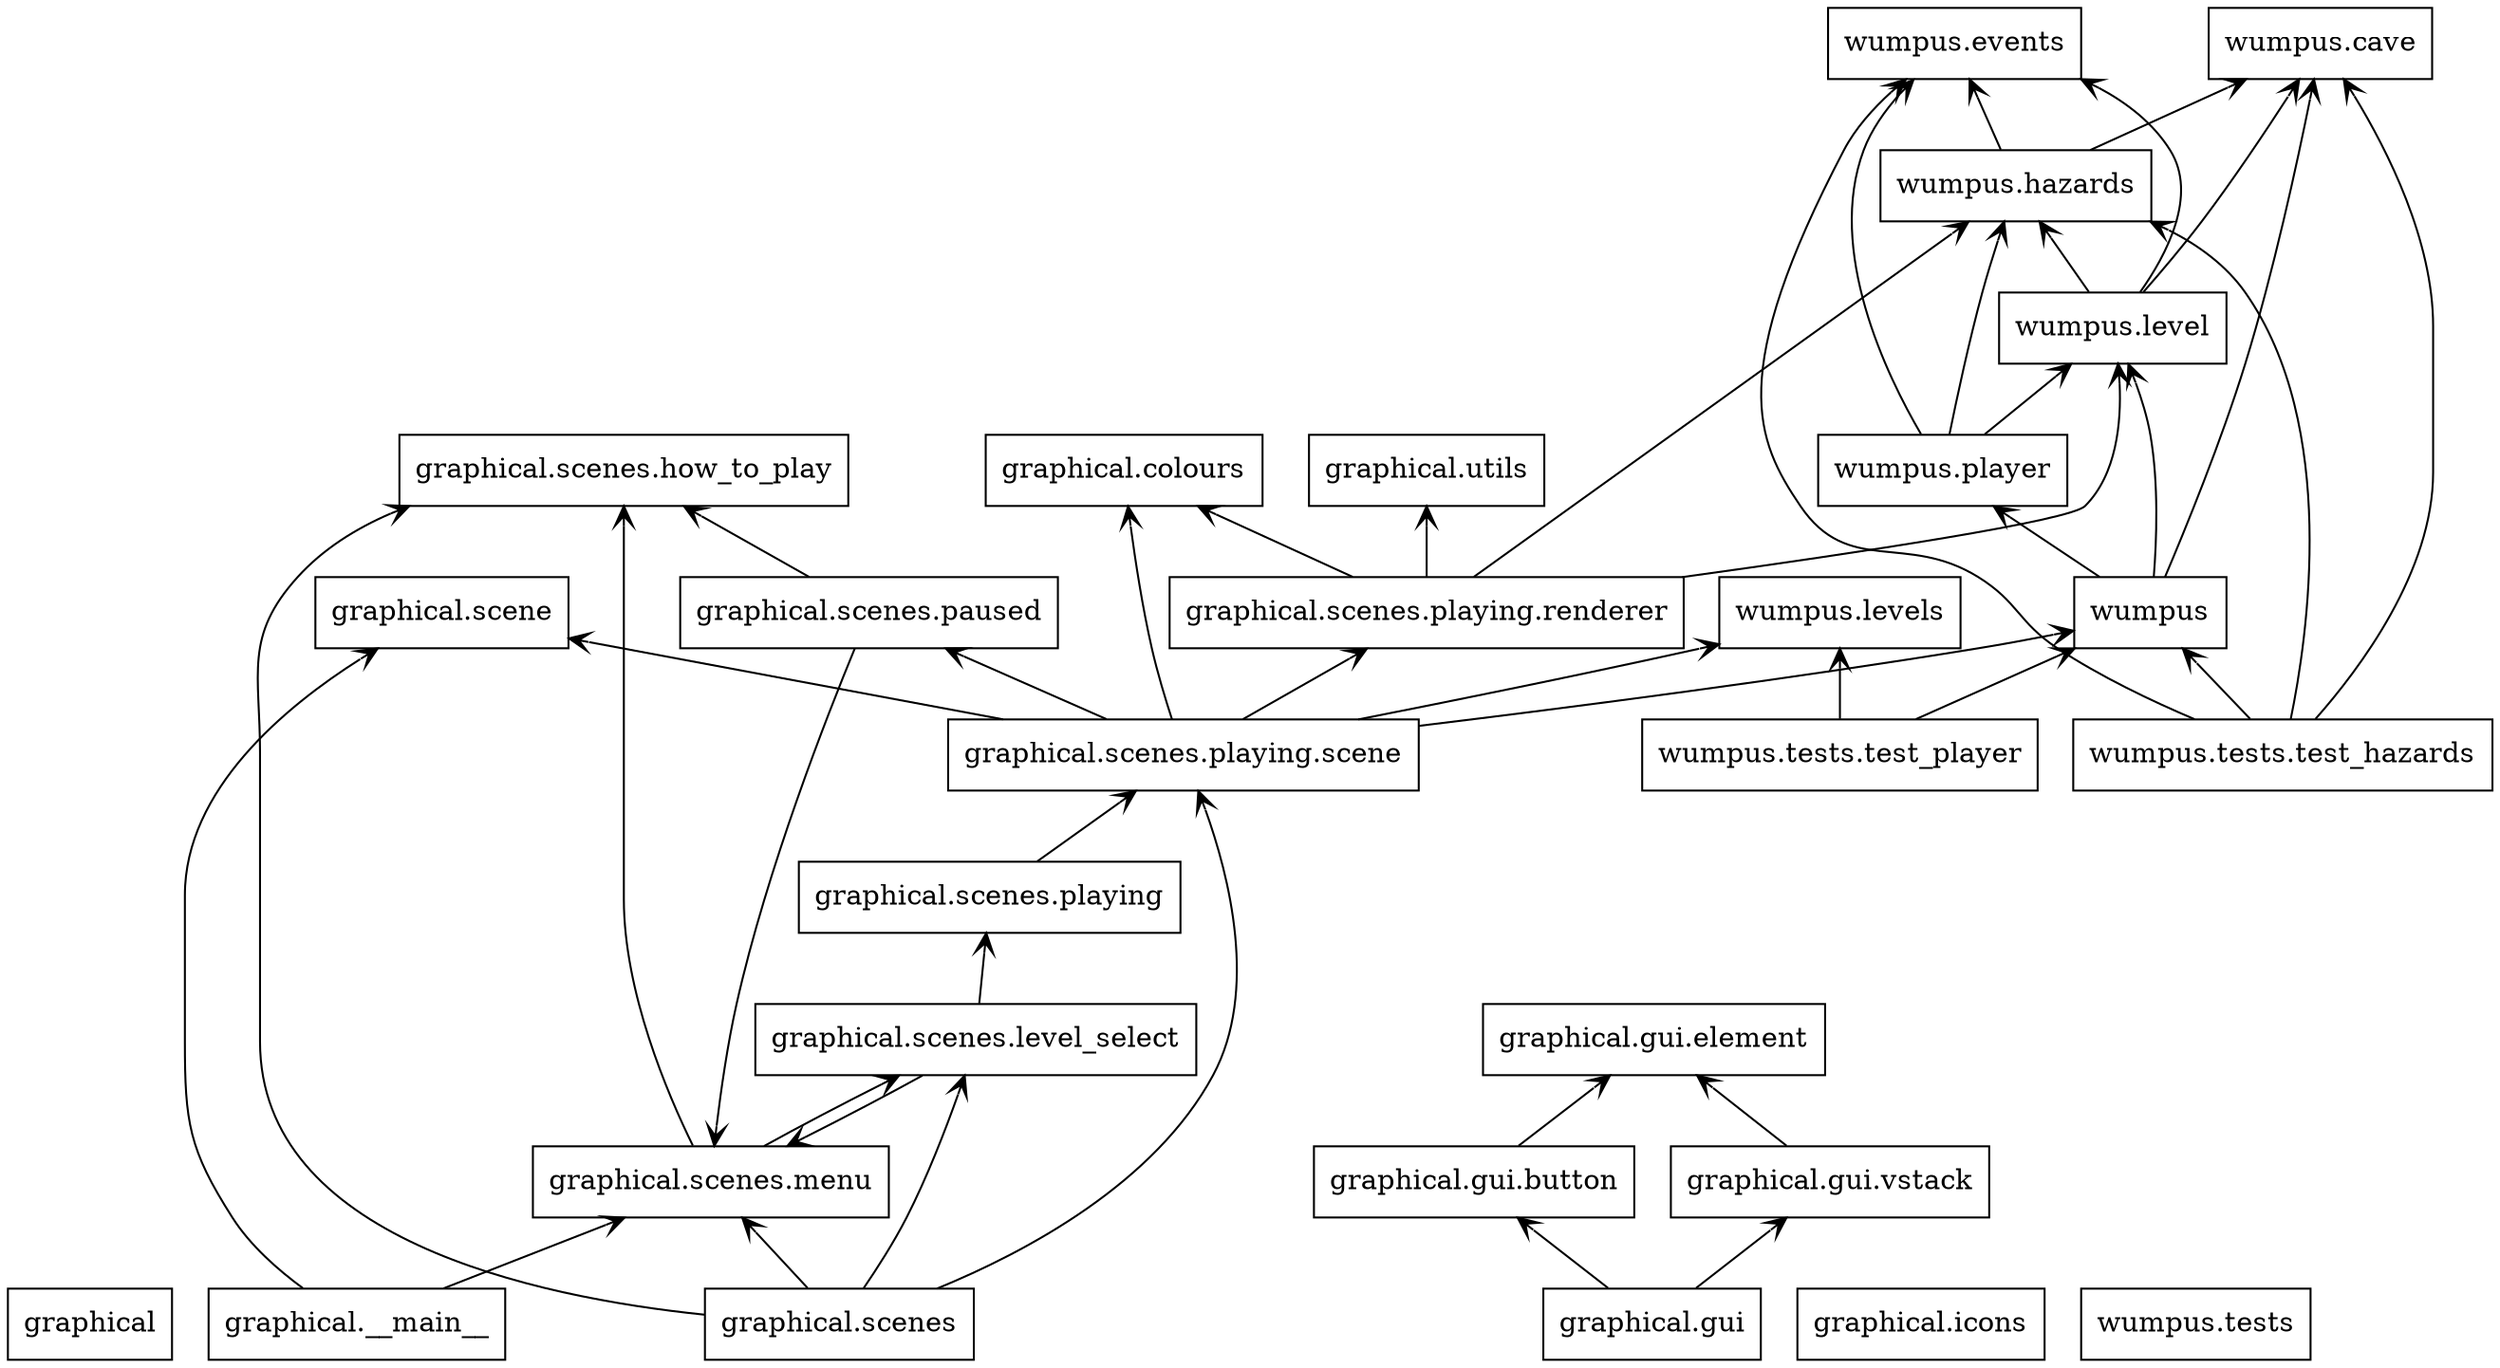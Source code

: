 digraph "packages" {
rankdir=BT
charset="utf-8"
"graphical" [color="black", label=<graphical>, shape="box", style="solid"];
"graphical.__main__" [color="black", label=<graphical.__main__>, shape="box", style="solid"];
"graphical.colours" [color="black", label=<graphical.colours>, shape="box", style="solid"];
"graphical.gui" [color="black", label=<graphical.gui>, shape="box", style="solid"];
"graphical.gui.button" [color="black", label=<graphical.gui.button>, shape="box", style="solid"];
"graphical.gui.element" [color="black", label=<graphical.gui.element>, shape="box", style="solid"];
"graphical.gui.vstack" [color="black", label=<graphical.gui.vstack>, shape="box", style="solid"];
"graphical.icons" [color="black", label=<graphical.icons>, shape="box", style="solid"];
"graphical.scene" [color="black", label=<graphical.scene>, shape="box", style="solid"];
"graphical.scenes" [color="black", label=<graphical.scenes>, shape="box", style="solid"];
"graphical.scenes.how_to_play" [color="black", label=<graphical.scenes.how_to_play>, shape="box", style="solid"];
"graphical.scenes.level_select" [color="black", label=<graphical.scenes.level_select>, shape="box", style="solid"];
"graphical.scenes.menu" [color="black", label=<graphical.scenes.menu>, shape="box", style="solid"];
"graphical.scenes.paused" [color="black", label=<graphical.scenes.paused>, shape="box", style="solid"];
"graphical.scenes.playing" [color="black", label=<graphical.scenes.playing>, shape="box", style="solid"];
"graphical.scenes.playing.renderer" [color="black", label=<graphical.scenes.playing.renderer>, shape="box", style="solid"];
"graphical.scenes.playing.scene" [color="black", label=<graphical.scenes.playing.scene>, shape="box", style="solid"];
"graphical.utils" [color="black", label=<graphical.utils>, shape="box", style="solid"];
"wumpus" [color="black", label=<wumpus>, shape="box", style="solid"];
"wumpus.cave" [color="black", label=<wumpus.cave>, shape="box", style="solid"];
"wumpus.events" [color="black", label=<wumpus.events>, shape="box", style="solid"];
"wumpus.hazards" [color="black", label=<wumpus.hazards>, shape="box", style="solid"];
"wumpus.level" [color="black", label=<wumpus.level>, shape="box", style="solid"];
"wumpus.levels" [color="black", label=<wumpus.levels>, shape="box", style="solid"];
"wumpus.player" [color="black", label=<wumpus.player>, shape="box", style="solid"];
"wumpus.tests" [color="black", label=<wumpus.tests>, shape="box", style="solid"];
"wumpus.tests.test_hazards" [color="black", label=<wumpus.tests.test_hazards>, shape="box", style="solid"];
"wumpus.tests.test_player" [color="black", label=<wumpus.tests.test_player>, shape="box", style="solid"];
"graphical.__main__" -> "graphical.scene" [arrowhead="open", arrowtail="none"];
"graphical.__main__" -> "graphical.scenes.menu" [arrowhead="open", arrowtail="none"];
"graphical.gui" -> "graphical.gui.button" [arrowhead="open", arrowtail="none"];
"graphical.gui" -> "graphical.gui.vstack" [arrowhead="open", arrowtail="none"];
"graphical.gui.button" -> "graphical.gui.element" [arrowhead="open", arrowtail="none"];
"graphical.gui.vstack" -> "graphical.gui.element" [arrowhead="open", arrowtail="none"];
"graphical.scenes" -> "graphical.scenes.how_to_play" [arrowhead="open", arrowtail="none"];
"graphical.scenes" -> "graphical.scenes.level_select" [arrowhead="open", arrowtail="none"];
"graphical.scenes" -> "graphical.scenes.menu" [arrowhead="open", arrowtail="none"];
"graphical.scenes" -> "graphical.scenes.playing.scene" [arrowhead="open", arrowtail="none"];
"graphical.scenes.level_select" -> "graphical.scenes.menu" [arrowhead="open", arrowtail="none"];
"graphical.scenes.level_select" -> "graphical.scenes.playing" [arrowhead="open", arrowtail="none"];
"graphical.scenes.menu" -> "graphical.scenes.how_to_play" [arrowhead="open", arrowtail="none"];
"graphical.scenes.menu" -> "graphical.scenes.level_select" [arrowhead="open", arrowtail="none"];
"graphical.scenes.paused" -> "graphical.scenes.how_to_play" [arrowhead="open", arrowtail="none"];
"graphical.scenes.paused" -> "graphical.scenes.menu" [arrowhead="open", arrowtail="none"];
"graphical.scenes.playing" -> "graphical.scenes.playing.scene" [arrowhead="open", arrowtail="none"];
"graphical.scenes.playing.renderer" -> "graphical.colours" [arrowhead="open", arrowtail="none"];
"graphical.scenes.playing.renderer" -> "graphical.utils" [arrowhead="open", arrowtail="none"];
"graphical.scenes.playing.renderer" -> "wumpus.hazards" [arrowhead="open", arrowtail="none"];
"graphical.scenes.playing.renderer" -> "wumpus.level" [arrowhead="open", arrowtail="none"];
"graphical.scenes.playing.scene" -> "graphical.colours" [arrowhead="open", arrowtail="none"];
"graphical.scenes.playing.scene" -> "graphical.scene" [arrowhead="open", arrowtail="none"];
"graphical.scenes.playing.scene" -> "graphical.scenes.paused" [arrowhead="open", arrowtail="none"];
"graphical.scenes.playing.scene" -> "graphical.scenes.playing.renderer" [arrowhead="open", arrowtail="none"];
"graphical.scenes.playing.scene" -> "wumpus" [arrowhead="open", arrowtail="none"];
"graphical.scenes.playing.scene" -> "wumpus.levels" [arrowhead="open", arrowtail="none"];
"wumpus" -> "wumpus.cave" [arrowhead="open", arrowtail="none"];
"wumpus" -> "wumpus.level" [arrowhead="open", arrowtail="none"];
"wumpus" -> "wumpus.player" [arrowhead="open", arrowtail="none"];
"wumpus.hazards" -> "wumpus.cave" [arrowhead="open", arrowtail="none"];
"wumpus.hazards" -> "wumpus.events" [arrowhead="open", arrowtail="none"];
"wumpus.level" -> "wumpus.cave" [arrowhead="open", arrowtail="none"];
"wumpus.level" -> "wumpus.events" [arrowhead="open", arrowtail="none"];
"wumpus.level" -> "wumpus.hazards" [arrowhead="open", arrowtail="none"];
"wumpus.player" -> "wumpus.events" [arrowhead="open", arrowtail="none"];
"wumpus.player" -> "wumpus.hazards" [arrowhead="open", arrowtail="none"];
"wumpus.player" -> "wumpus.level" [arrowhead="open", arrowtail="none"];
"wumpus.tests.test_hazards" -> "wumpus" [arrowhead="open", arrowtail="none"];
"wumpus.tests.test_hazards" -> "wumpus.cave" [arrowhead="open", arrowtail="none"];
"wumpus.tests.test_hazards" -> "wumpus.events" [arrowhead="open", arrowtail="none"];
"wumpus.tests.test_hazards" -> "wumpus.hazards" [arrowhead="open", arrowtail="none"];
"wumpus.tests.test_player" -> "wumpus" [arrowhead="open", arrowtail="none"];
"wumpus.tests.test_player" -> "wumpus.levels" [arrowhead="open", arrowtail="none"];
}
